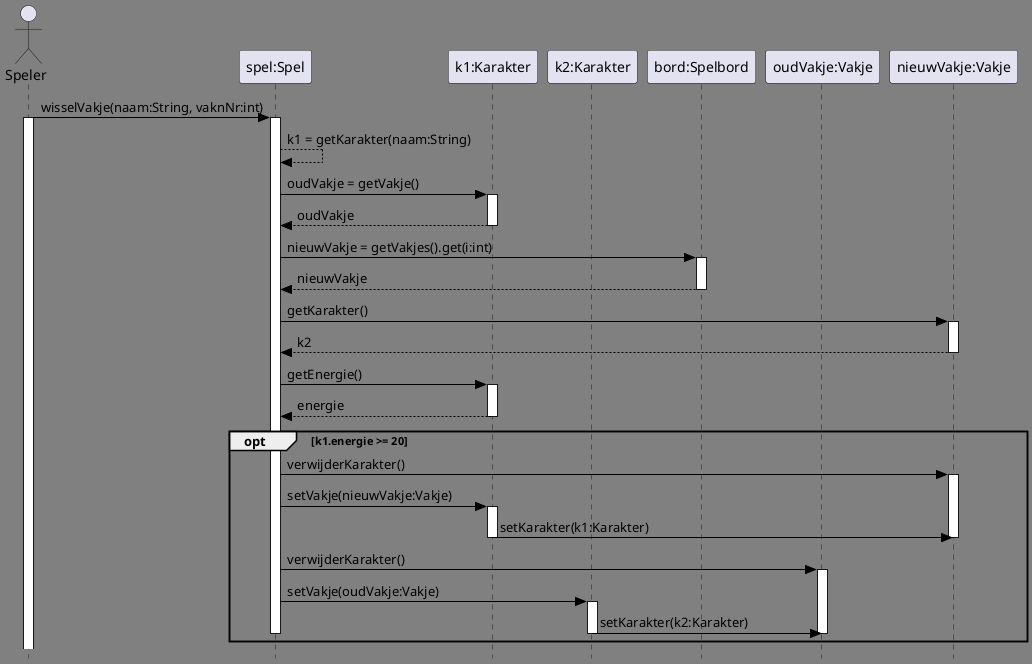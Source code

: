@startuml sequence diagram methode wisselVakje
'https://plantuml.com/sequence-diagram
skinparam style strictuml
skinparam class {
BackgroundColor LightGrey
ArrowColor Black
BorderColor Black
BackgroundColor<<Foo>> DarkGrey
}

skinparam backgroundcolor Gray
skinparam stereotypeCBackgroundColor YellowGreen

actor Speler
participant Spel as "spel:Spel"
participant Bob as "k1:Karakter"
participant Alice as "k2:Karakter"
participant Bord as "bord:Spelbord"
participant oudVakje as "oudVakje:Vakje"
participant nieuwVakje as "nieuwVakje:Vakje"

Speler -> Spel ++: wisselVakje(naam:String, vaknNr:int)
activate Speler
Spel --> Spel: k1 = getKarakter(naam:String)
Spel -> Bob ++: oudVakje = getVakje()
return oudVakje
Spel -> Bord ++: nieuwVakje = getVakjes().get(i:int)
return nieuwVakje
Spel -> nieuwVakje ++: getKarakter()
return k2
Spel -> Bob++: getEnergie()
return energie
deactivate Bob
opt k1.energie >= 20
    Spel -> nieuwVakje++:verwijderKarakter()
    Spel -> Bob ++:setVakje(nieuwVakje:Vakje)
    Bob -> nieuwVakje --:setKarakter(k1:Karakter)
    deactivate nieuwVakje
    Spel -> oudVakje++:verwijderKarakter()
    Spel -> Alice ++:setVakje(oudVakje:Vakje)
    Alice -> oudVakje --:setKarakter(k2:Karakter)
    deactivate oudVakje
    deactivate Spel
end

deactivate Bob
deactivate Spel
@enduml